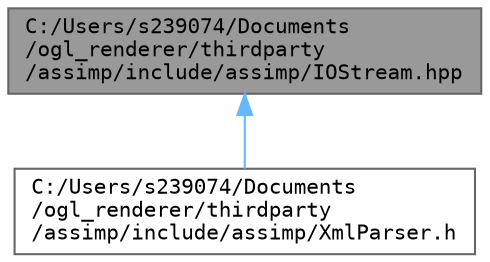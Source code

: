 digraph "C:/Users/s239074/Documents/ogl_renderer/thirdparty/assimp/include/assimp/IOStream.hpp"
{
 // LATEX_PDF_SIZE
  bgcolor="transparent";
  edge [fontname=Terminal,fontsize=10,labelfontname=Helvetica,labelfontsize=10];
  node [fontname=Terminal,fontsize=10,shape=box,height=0.2,width=0.4];
  Node1 [label="C:/Users/s239074/Documents\l/ogl_renderer/thirdparty\l/assimp/include/assimp/IOStream.hpp",height=0.2,width=0.4,color="gray40", fillcolor="grey60", style="filled", fontcolor="black",tooltip="File I/O wrappers for C++."];
  Node1 -> Node2 [dir="back",color="steelblue1",style="solid"];
  Node2 [label="C:/Users/s239074/Documents\l/ogl_renderer/thirdparty\l/assimp/include/assimp/XmlParser.h",height=0.2,width=0.4,color="grey40", fillcolor="white", style="filled",URL="$include_2assimp_2_xml_parser_8h.html",tooltip=" "];
}
